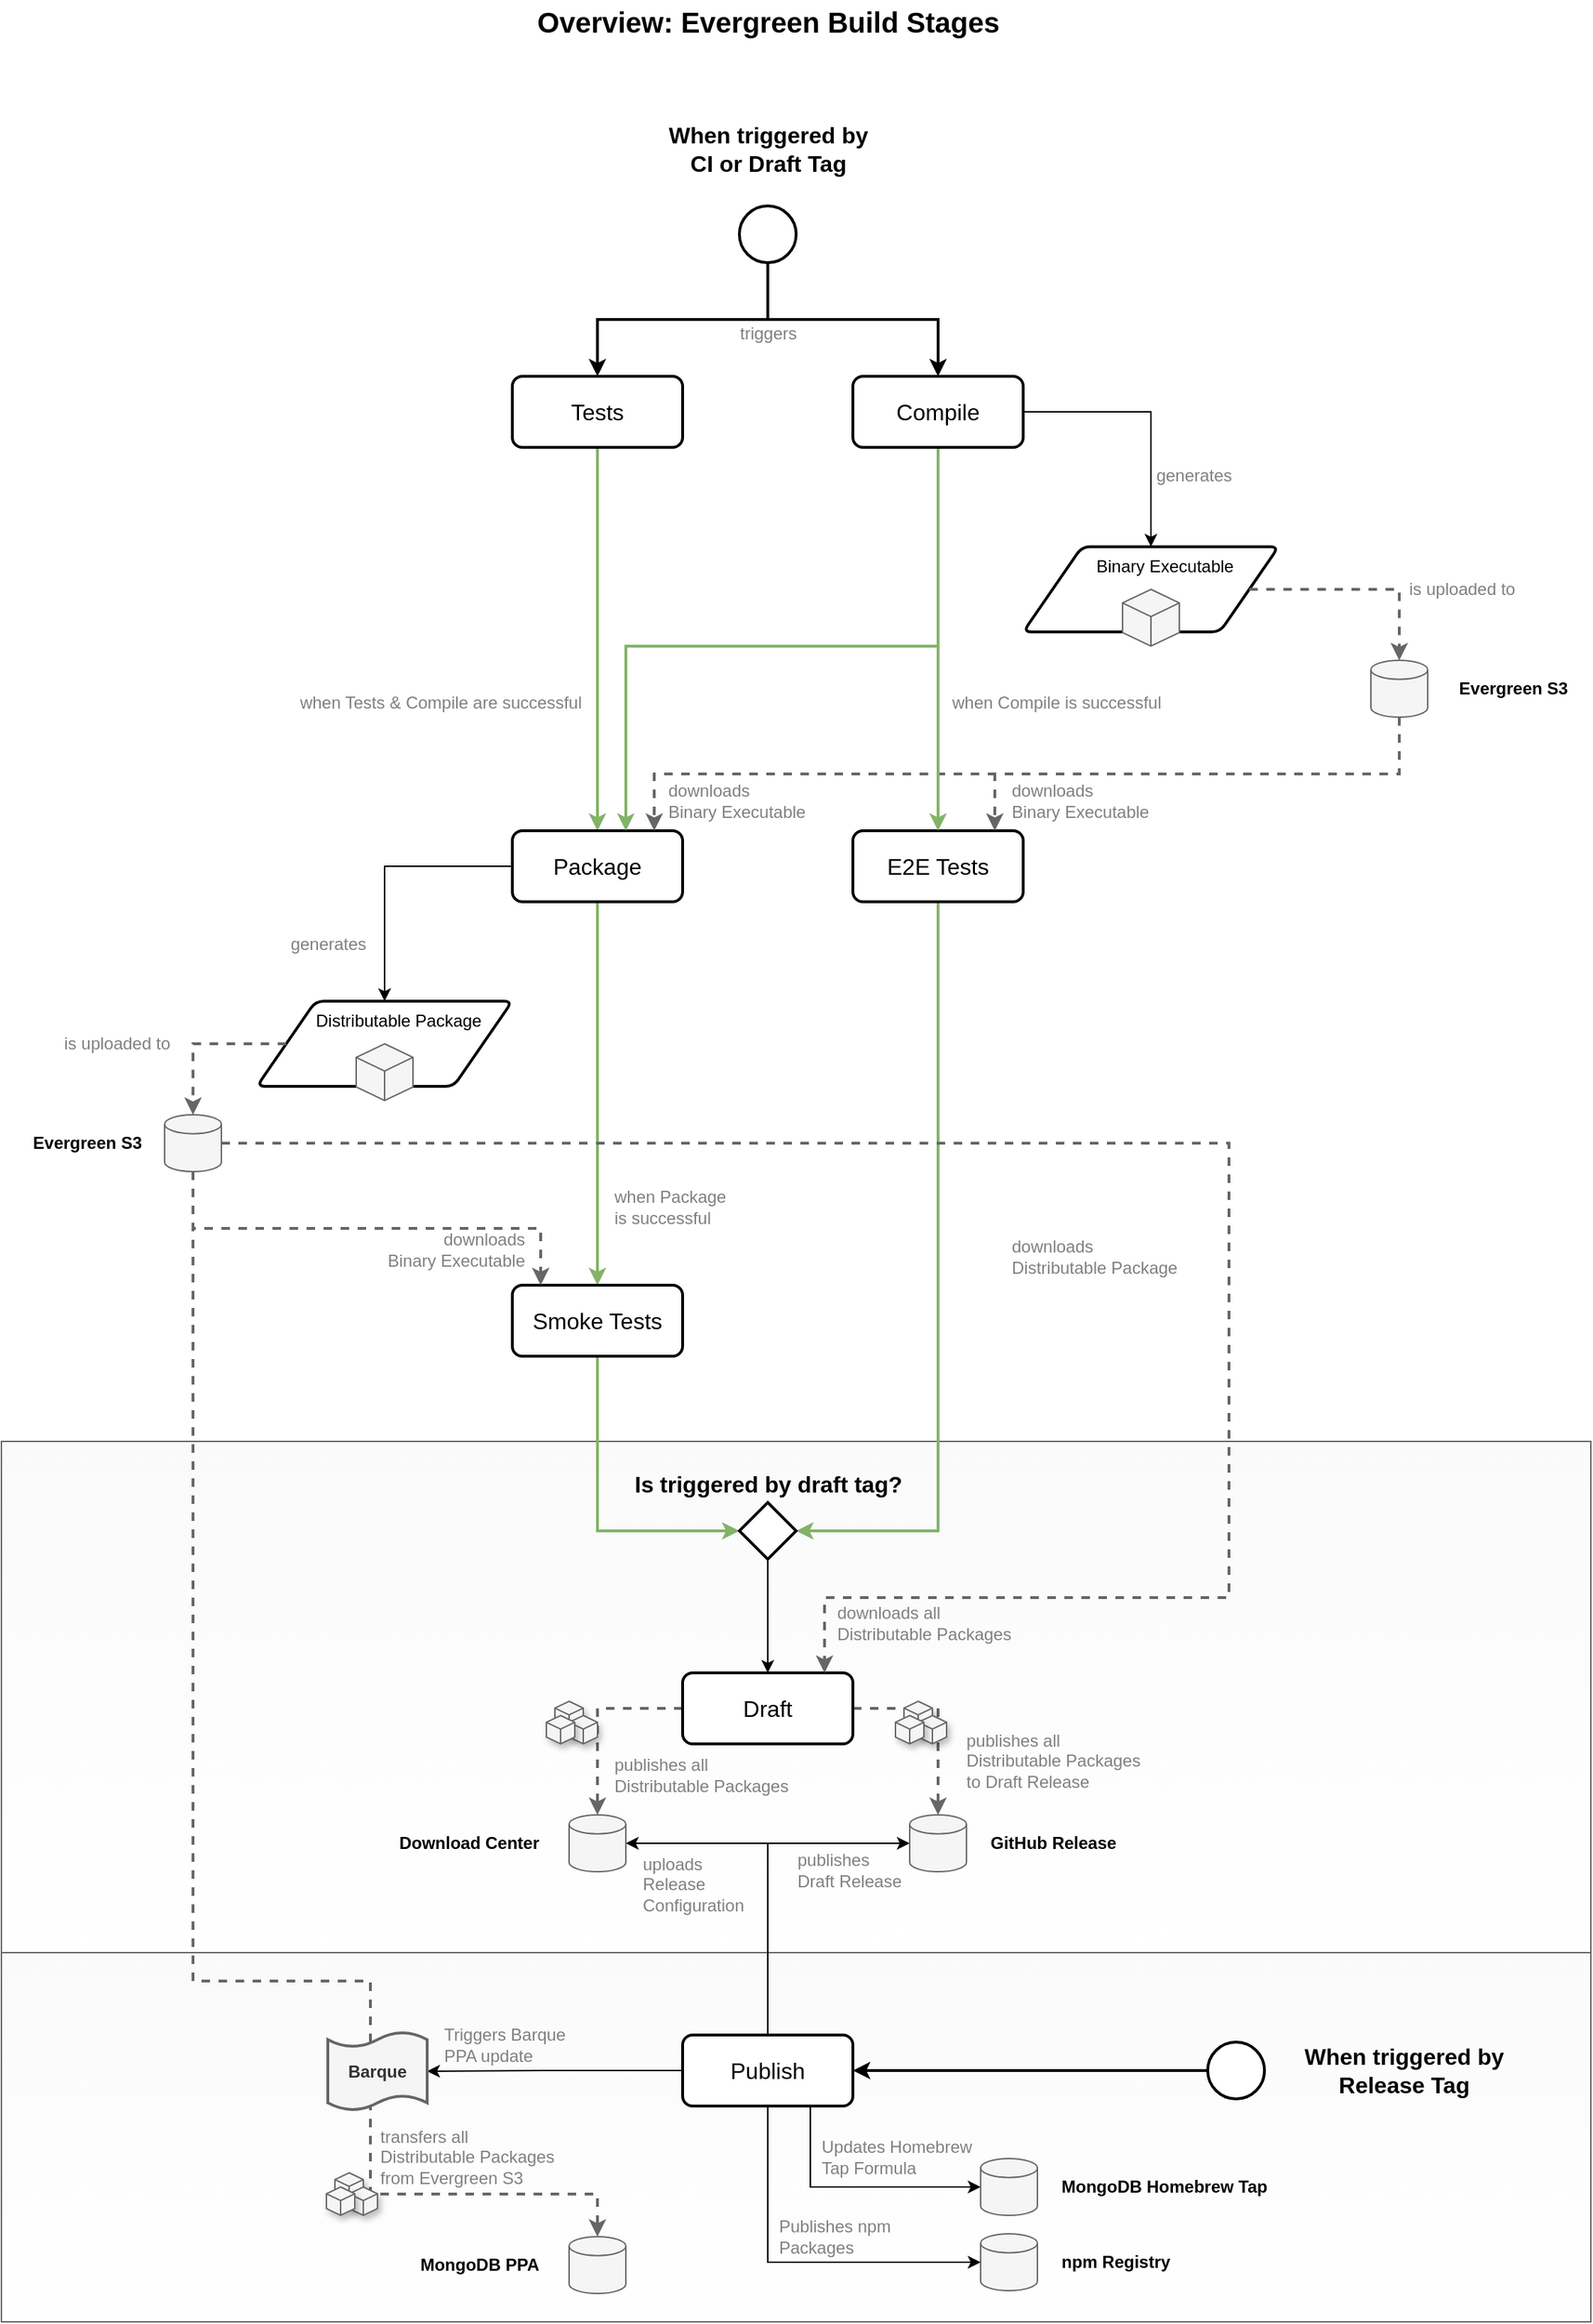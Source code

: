 <mxfile version="14.4.3" type="device" pages="2"><diagram id="S0GDc7iuTa8OykX3ppQo" name="Evergreen Flow"><mxGraphModel dx="1927" dy="1049" grid="1" gridSize="10" guides="1" tooltips="1" connect="1" arrows="1" fold="1" page="0" pageScale="1" pageWidth="827" pageHeight="1169" math="0" shadow="0"><root><mxCell id="0"/><mxCell id="1" parent="0"/><mxCell id="4s2VhAasl6YErQfzBIvJ-102" value="" style="rounded=0;whiteSpace=wrap;html=1;shadow=0;strokeWidth=1;fontSize=16;align=right;glass=0;strokeColor=#666666;fontColor=#333333;fillColor=#FAFAFA;gradientColor=#ffffff;" parent="1" vertex="1"><mxGeometry x="-80" y="1150" width="1120" height="360" as="geometry"/></mxCell><mxCell id="4s2VhAasl6YErQfzBIvJ-82" value="" style="rounded=0;whiteSpace=wrap;html=1;shadow=0;strokeWidth=1;fontSize=16;align=right;glass=0;strokeColor=#666666;fontColor=#333333;fillColor=#FAFAFA;gradientColor=#ffffff;" parent="1" vertex="1"><mxGeometry x="-80" y="1510" width="1120" height="260" as="geometry"/></mxCell><mxCell id="4s2VhAasl6YErQfzBIvJ-21" style="edgeStyle=orthogonalEdgeStyle;rounded=0;orthogonalLoop=1;jettySize=auto;html=1;fontSize=16;strokeWidth=2;" parent="1" source="4s2VhAasl6YErQfzBIvJ-18" target="4s2VhAasl6YErQfzBIvJ-9" edge="1"><mxGeometry relative="1" as="geometry"><Array as="points"><mxPoint x="460" y="360"/><mxPoint x="580" y="360"/></Array></mxGeometry></mxCell><mxCell id="4s2VhAasl6YErQfzBIvJ-31" style="edgeStyle=orthogonalEdgeStyle;rounded=0;orthogonalLoop=1;jettySize=auto;html=1;fontSize=16;fillColor=#d5e8d4;strokeColor=#82b366;strokeWidth=2;" parent="1" source="4s2VhAasl6YErQfzBIvJ-8" target="4s2VhAasl6YErQfzBIvJ-10" edge="1"><mxGeometry relative="1" as="geometry"/></mxCell><mxCell id="4s2VhAasl6YErQfzBIvJ-8" value="&lt;span style=&quot;font-size: 16px&quot;&gt;Tests&lt;/span&gt;" style="rounded=1;whiteSpace=wrap;html=1;absoluteArcSize=1;arcSize=14;strokeWidth=2;fontStyle=0;fontSize=16;" parent="1" vertex="1"><mxGeometry x="280" y="400" width="120" height="50" as="geometry"/></mxCell><mxCell id="4s2VhAasl6YErQfzBIvJ-22" style="edgeStyle=orthogonalEdgeStyle;rounded=0;orthogonalLoop=1;jettySize=auto;html=1;fontSize=16;" parent="1" source="4s2VhAasl6YErQfzBIvJ-9" target="4s2VhAasl6YErQfzBIvJ-15" edge="1"><mxGeometry relative="1" as="geometry"><Array as="points"><mxPoint x="730" y="425"/></Array></mxGeometry></mxCell><mxCell id="4s2VhAasl6YErQfzBIvJ-42" style="edgeStyle=orthogonalEdgeStyle;rounded=0;orthogonalLoop=1;jettySize=auto;html=1;fontSize=16;" parent="1" source="4s2VhAasl6YErQfzBIvJ-10" target="4s2VhAasl6YErQfzBIvJ-36" edge="1"><mxGeometry relative="1" as="geometry"><Array as="points"><mxPoint x="190" y="745"/></Array></mxGeometry></mxCell><mxCell id="4s2VhAasl6YErQfzBIvJ-48" style="edgeStyle=orthogonalEdgeStyle;rounded=0;orthogonalLoop=1;jettySize=auto;html=1;strokeColor=#82b366;strokeWidth=2;fillColor=#d5e8d4;fontSize=16;" parent="1" source="4s2VhAasl6YErQfzBIvJ-10" target="4s2VhAasl6YErQfzBIvJ-12" edge="1"><mxGeometry relative="1" as="geometry"/></mxCell><mxCell id="4s2VhAasl6YErQfzBIvJ-10" value="&lt;span style=&quot;font-size: 16px;&quot;&gt;Package&lt;/span&gt;" style="rounded=1;whiteSpace=wrap;html=1;absoluteArcSize=1;arcSize=14;strokeWidth=2;fontStyle=0;fontSize=16;" parent="1" vertex="1"><mxGeometry x="280" y="720" width="120" height="50" as="geometry"/></mxCell><mxCell id="4s2VhAasl6YErQfzBIvJ-52" style="edgeStyle=orthogonalEdgeStyle;rounded=0;orthogonalLoop=1;jettySize=auto;html=1;strokeColor=#82b366;strokeWidth=2;fillColor=#d5e8d4;fontSize=16;" parent="1" source="4s2VhAasl6YErQfzBIvJ-11" target="4s2VhAasl6YErQfzBIvJ-20" edge="1"><mxGeometry relative="1" as="geometry"><mxPoint x="300" y="1210" as="targetPoint"/><Array as="points"><mxPoint x="580" y="1213"/></Array></mxGeometry></mxCell><mxCell id="4s2VhAasl6YErQfzBIvJ-11" value="&lt;span style=&quot;font-size: 16px&quot;&gt;E2E Tests&lt;/span&gt;" style="rounded=1;whiteSpace=wrap;html=1;absoluteArcSize=1;arcSize=14;strokeWidth=2;fontStyle=0;fontSize=16;" parent="1" vertex="1"><mxGeometry x="520" y="720" width="120" height="50" as="geometry"/></mxCell><mxCell id="4s2VhAasl6YErQfzBIvJ-53" style="edgeStyle=orthogonalEdgeStyle;rounded=0;orthogonalLoop=1;jettySize=auto;html=1;strokeColor=#82b366;strokeWidth=2;fillColor=#d5e8d4;fontSize=16;" parent="1" source="4s2VhAasl6YErQfzBIvJ-12" target="4s2VhAasl6YErQfzBIvJ-20" edge="1"><mxGeometry relative="1" as="geometry"><Array as="points"><mxPoint x="340" y="1213"/></Array></mxGeometry></mxCell><mxCell id="4s2VhAasl6YErQfzBIvJ-12" value="&lt;span style=&quot;font-size: 16px&quot;&gt;Smoke Tests&lt;/span&gt;" style="rounded=1;whiteSpace=wrap;html=1;absoluteArcSize=1;arcSize=14;strokeWidth=2;fontStyle=0;fontSize=16;" parent="1" vertex="1"><mxGeometry x="280" y="1040" width="120" height="50" as="geometry"/></mxCell><mxCell id="4s2VhAasl6YErQfzBIvJ-68" style="edgeStyle=orthogonalEdgeStyle;rounded=0;orthogonalLoop=1;jettySize=auto;html=1;dashed=1;endFill=1;strokeColor=#666666;strokeWidth=2;fillColor=#f5f5f5;fontSize=12;entryX=0.5;entryY=0;entryDx=0;entryDy=0;entryPerimeter=0;" parent="1" source="4s2VhAasl6YErQfzBIvJ-13" target="4s2VhAasl6YErQfzBIvJ-63" edge="1"><mxGeometry relative="1" as="geometry"><mxPoint x="520" y="1453" as="targetPoint"/></mxGeometry></mxCell><mxCell id="4s2VhAasl6YErQfzBIvJ-69" style="edgeStyle=orthogonalEdgeStyle;rounded=0;orthogonalLoop=1;jettySize=auto;html=1;entryX=0.5;entryY=0;entryDx=0;entryDy=0;entryPerimeter=0;dashed=1;endFill=1;strokeColor=#666666;strokeWidth=2;fillColor=#f5f5f5;fontSize=12;" parent="1" source="4s2VhAasl6YErQfzBIvJ-13" target="4s2VhAasl6YErQfzBIvJ-59" edge="1"><mxGeometry relative="1" as="geometry"/></mxCell><mxCell id="4s2VhAasl6YErQfzBIvJ-13" value="&lt;span style=&quot;font-size: 16px;&quot;&gt;Draft&lt;/span&gt;" style="rounded=1;whiteSpace=wrap;html=1;absoluteArcSize=1;arcSize=14;strokeWidth=2;fontStyle=0;fontSize=16;" parent="1" vertex="1"><mxGeometry x="400" y="1313" width="120" height="50" as="geometry"/></mxCell><mxCell id="4s2VhAasl6YErQfzBIvJ-80" style="edgeStyle=orthogonalEdgeStyle;rounded=0;orthogonalLoop=1;jettySize=auto;html=1;entryX=0;entryY=0.5;entryDx=0;entryDy=0;entryPerimeter=0;fontSize=16;" parent="1" source="4s2VhAasl6YErQfzBIvJ-14" target="4s2VhAasl6YErQfzBIvJ-59" edge="1"><mxGeometry relative="1" as="geometry"><Array as="points"><mxPoint x="460" y="1433"/></Array></mxGeometry></mxCell><mxCell id="4s2VhAasl6YErQfzBIvJ-81" style="edgeStyle=orthogonalEdgeStyle;rounded=0;orthogonalLoop=1;jettySize=auto;html=1;entryX=1;entryY=0.5;entryDx=0;entryDy=0;entryPerimeter=0;fontSize=16;" parent="1" source="4s2VhAasl6YErQfzBIvJ-14" target="4s2VhAasl6YErQfzBIvJ-63" edge="1"><mxGeometry relative="1" as="geometry"><Array as="points"><mxPoint x="460" y="1433"/></Array></mxGeometry></mxCell><mxCell id="4s2VhAasl6YErQfzBIvJ-93" style="edgeStyle=orthogonalEdgeStyle;rounded=0;orthogonalLoop=1;jettySize=auto;html=1;entryX=0;entryY=0.5;entryDx=0;entryDy=0;entryPerimeter=0;fontSize=16;" parent="1" source="4s2VhAasl6YErQfzBIvJ-14" target="4s2VhAasl6YErQfzBIvJ-92" edge="1"><mxGeometry relative="1" as="geometry"><Array as="points"><mxPoint x="490" y="1675"/></Array></mxGeometry></mxCell><mxCell id="4s2VhAasl6YErQfzBIvJ-97" style="edgeStyle=orthogonalEdgeStyle;rounded=0;orthogonalLoop=1;jettySize=auto;html=1;fontSize=16;" parent="1" source="4s2VhAasl6YErQfzBIvJ-14" target="4s2VhAasl6YErQfzBIvJ-96" edge="1"><mxGeometry relative="1" as="geometry"/></mxCell><mxCell id="4s2VhAasl6YErQfzBIvJ-14" value="&lt;span style=&quot;font-size: 16px;&quot;&gt;Publish&lt;/span&gt;" style="rounded=1;whiteSpace=wrap;html=1;absoluteArcSize=1;arcSize=14;strokeWidth=2;fontStyle=0;fontSize=16;" parent="1" vertex="1"><mxGeometry x="400" y="1568" width="120" height="50" as="geometry"/></mxCell><mxCell id="4s2VhAasl6YErQfzBIvJ-17" value="" style="group" parent="1" vertex="1" connectable="0"><mxGeometry x="650" y="520" width="180" height="70" as="geometry"/></mxCell><mxCell id="4s2VhAasl6YErQfzBIvJ-15" value="&amp;nbsp; &amp;nbsp; &amp;nbsp; Binary Executable" style="shape=parallelogram;html=1;strokeWidth=2;perimeter=parallelogramPerimeter;whiteSpace=wrap;rounded=1;arcSize=12;size=0.23;verticalAlign=top;align=center;" parent="4s2VhAasl6YErQfzBIvJ-17" vertex="1"><mxGeometry x="-10" width="180" height="60" as="geometry"/></mxCell><mxCell id="4s2VhAasl6YErQfzBIvJ-16" value="" style="whiteSpace=wrap;html=1;shape=mxgraph.basic.isocube;isoAngle=15;fontSize=16;align=center;fillColor=#f5f5f5;strokeColor=#666666;fontColor=#333333;" parent="4s2VhAasl6YErQfzBIvJ-17" vertex="1"><mxGeometry x="60" y="30" width="40" height="40" as="geometry"/></mxCell><mxCell id="4s2VhAasl6YErQfzBIvJ-19" style="edgeStyle=orthogonalEdgeStyle;rounded=0;orthogonalLoop=1;jettySize=auto;html=1;fontSize=16;strokeWidth=2;" parent="1" source="4s2VhAasl6YErQfzBIvJ-18" target="4s2VhAasl6YErQfzBIvJ-8" edge="1"><mxGeometry relative="1" as="geometry"><Array as="points"><mxPoint x="460" y="360"/><mxPoint x="340" y="360"/></Array></mxGeometry></mxCell><mxCell id="4s2VhAasl6YErQfzBIvJ-18" value="" style="strokeWidth=2;html=1;shape=mxgraph.flowchart.start_2;whiteSpace=wrap;fontSize=16;align=center;" parent="1" vertex="1"><mxGeometry x="440" y="280" width="40" height="40" as="geometry"/></mxCell><mxCell id="4s2VhAasl6YErQfzBIvJ-55" style="edgeStyle=orthogonalEdgeStyle;rounded=0;orthogonalLoop=1;jettySize=auto;html=1;fontSize=16;" parent="1" source="4s2VhAasl6YErQfzBIvJ-20" target="4s2VhAasl6YErQfzBIvJ-13" edge="1"><mxGeometry relative="1" as="geometry"/></mxCell><mxCell id="4s2VhAasl6YErQfzBIvJ-20" value="" style="strokeWidth=2;html=1;shape=mxgraph.flowchart.decision;whiteSpace=wrap;fontSize=16;align=center;" parent="1" vertex="1"><mxGeometry x="440" y="1193" width="40" height="40" as="geometry"/></mxCell><mxCell id="4s2VhAasl6YErQfzBIvJ-29" style="edgeStyle=orthogonalEdgeStyle;rounded=0;orthogonalLoop=1;jettySize=auto;html=1;fontSize=16;fillColor=#d5e8d4;strokeColor=#82b366;strokeWidth=2;" parent="1" source="4s2VhAasl6YErQfzBIvJ-9" target="4s2VhAasl6YErQfzBIvJ-10" edge="1"><mxGeometry relative="1" as="geometry"><mxPoint x="230" y="720" as="sourcePoint"/><mxPoint x="348.4" y="660" as="targetPoint"/><Array as="points"><mxPoint x="580" y="590"/><mxPoint x="360" y="590"/></Array></mxGeometry></mxCell><mxCell id="4s2VhAasl6YErQfzBIvJ-34" style="edgeStyle=orthogonalEdgeStyle;rounded=0;orthogonalLoop=1;jettySize=auto;html=1;dashed=1;endArrow=classic;endFill=1;strokeColor=#666666;strokeWidth=2;fillColor=#f5f5f5;fontSize=12;" parent="1" source="4s2VhAasl6YErQfzBIvJ-23" target="4s2VhAasl6YErQfzBIvJ-10" edge="1"><mxGeometry relative="1" as="geometry"><mxPoint x="500" y="800" as="targetPoint"/><Array as="points"><mxPoint x="905" y="680"/><mxPoint x="380" y="680"/></Array></mxGeometry></mxCell><mxCell id="4s2VhAasl6YErQfzBIvJ-26" style="edgeStyle=orthogonalEdgeStyle;rounded=0;orthogonalLoop=1;jettySize=auto;html=1;fontSize=12;strokeWidth=2;endArrow=classic;endFill=1;dashed=1;fillColor=#f5f5f5;strokeColor=#666666;" parent="1" source="4s2VhAasl6YErQfzBIvJ-15" target="4s2VhAasl6YErQfzBIvJ-23" edge="1"><mxGeometry relative="1" as="geometry"/></mxCell><mxCell id="4s2VhAasl6YErQfzBIvJ-35" value="" style="group" parent="1" vertex="1" connectable="0"><mxGeometry x="110" y="840" width="180" height="70" as="geometry"/></mxCell><mxCell id="4s2VhAasl6YErQfzBIvJ-36" value="&amp;nbsp; &amp;nbsp; &amp;nbsp; Distributable Package" style="shape=parallelogram;html=1;strokeWidth=2;perimeter=parallelogramPerimeter;whiteSpace=wrap;rounded=1;arcSize=12;size=0.23;verticalAlign=top;align=center;" parent="4s2VhAasl6YErQfzBIvJ-35" vertex="1"><mxGeometry x="-10" width="180" height="60" as="geometry"/></mxCell><mxCell id="4s2VhAasl6YErQfzBIvJ-37" value="" style="whiteSpace=wrap;html=1;shape=mxgraph.basic.isocube;isoAngle=15;fontSize=16;align=center;fillColor=#f5f5f5;strokeColor=#666666;fontColor=#333333;" parent="4s2VhAasl6YErQfzBIvJ-35" vertex="1"><mxGeometry x="60" y="30" width="40" height="40" as="geometry"/></mxCell><mxCell id="4s2VhAasl6YErQfzBIvJ-41" style="edgeStyle=orthogonalEdgeStyle;rounded=0;orthogonalLoop=1;jettySize=auto;html=1;fontSize=12;strokeWidth=2;endArrow=classic;endFill=1;dashed=1;fillColor=#f5f5f5;strokeColor=#666666;" parent="1" source="4s2VhAasl6YErQfzBIvJ-36" target="4s2VhAasl6YErQfzBIvJ-39" edge="1"><mxGeometry relative="1" as="geometry"/></mxCell><mxCell id="4s2VhAasl6YErQfzBIvJ-46" value="" style="group" parent="1" vertex="1" connectable="0"><mxGeometry x="860" y="570" width="170" height="90" as="geometry"/></mxCell><mxCell id="4s2VhAasl6YErQfzBIvJ-25" value="" style="group" parent="4s2VhAasl6YErQfzBIvJ-46" vertex="1" connectable="0"><mxGeometry width="90" height="90" as="geometry"/></mxCell><mxCell id="4s2VhAasl6YErQfzBIvJ-23" value="" style="strokeWidth=1;html=1;shape=mxgraph.flowchart.database;whiteSpace=wrap;fontSize=16;align=center;fillColor=#f5f5f5;strokeColor=#666666;fontColor=#333333;" parent="4s2VhAasl6YErQfzBIvJ-25" vertex="1"><mxGeometry x="25" y="30" width="40" height="40" as="geometry"/></mxCell><mxCell id="4s2VhAasl6YErQfzBIvJ-24" value="Evergreen S3" style="text;html=1;align=center;verticalAlign=middle;resizable=0;points=[];autosize=1;fontSize=12;fontStyle=1" parent="4s2VhAasl6YErQfzBIvJ-46" vertex="1"><mxGeometry x="80" y="40" width="90" height="20" as="geometry"/></mxCell><mxCell id="4s2VhAasl6YErQfzBIvJ-49" style="edgeStyle=orthogonalEdgeStyle;rounded=0;orthogonalLoop=1;jettySize=auto;html=1;dashed=1;endFill=1;strokeColor=#666666;strokeWidth=2;fillColor=#f5f5f5;fontSize=12;" parent="1" source="4s2VhAasl6YErQfzBIvJ-39" target="4s2VhAasl6YErQfzBIvJ-12" edge="1"><mxGeometry relative="1" as="geometry"><Array as="points"><mxPoint x="55" y="1000"/><mxPoint x="300" y="1000"/></Array></mxGeometry></mxCell><mxCell id="QQAQHfjZtf33gk6RpM8r-4" style="edgeStyle=orthogonalEdgeStyle;rounded=0;orthogonalLoop=1;jettySize=auto;html=1;strokeColor=#82b366;strokeWidth=2;fillColor=#d5e8d4;fontSize=16;" edge="1" parent="1" source="4s2VhAasl6YErQfzBIvJ-9" target="4s2VhAasl6YErQfzBIvJ-11"><mxGeometry relative="1" as="geometry"/></mxCell><mxCell id="4s2VhAasl6YErQfzBIvJ-9" value="&lt;span style=&quot;font-size: 16px;&quot;&gt;Compile&lt;/span&gt;" style="rounded=1;whiteSpace=wrap;html=1;absoluteArcSize=1;arcSize=14;strokeWidth=2;fontStyle=0;fontSize=16;" parent="1" vertex="1"><mxGeometry x="520" y="400" width="120" height="50" as="geometry"/></mxCell><mxCell id="4s2VhAasl6YErQfzBIvJ-54" value="Is triggered by draft tag?" style="text;html=1;align=center;verticalAlign=middle;resizable=0;points=[];autosize=1;fontSize=16;fontStyle=1" parent="1" vertex="1"><mxGeometry x="360" y="1170" width="200" height="20" as="geometry"/></mxCell><mxCell id="4s2VhAasl6YErQfzBIvJ-56" style="edgeStyle=orthogonalEdgeStyle;rounded=0;orthogonalLoop=1;jettySize=auto;html=1;dashed=1;endFill=1;strokeColor=#666666;strokeWidth=2;fillColor=#f5f5f5;fontSize=12;" parent="1" source="4s2VhAasl6YErQfzBIvJ-39" target="4s2VhAasl6YErQfzBIvJ-13" edge="1"><mxGeometry relative="1" as="geometry"><Array as="points"><mxPoint x="785" y="1260"/><mxPoint x="500" y="1260"/></Array></mxGeometry></mxCell><mxCell id="4s2VhAasl6YErQfzBIvJ-65" value="" style="group" parent="1" vertex="1" connectable="0"><mxGeometry x="230" y="1230" width="80" height="193" as="geometry"/></mxCell><mxCell id="4s2VhAasl6YErQfzBIvJ-66" value="" style="group" parent="1" vertex="1" connectable="0"><mxGeometry x="190" y="1413" width="170" height="40" as="geometry"/></mxCell><mxCell id="4s2VhAasl6YErQfzBIvJ-64" value="Download Center" style="text;html=1;align=right;verticalAlign=middle;resizable=0;points=[];autosize=1;fontSize=12;fontStyle=1" parent="4s2VhAasl6YErQfzBIvJ-66" vertex="1"><mxGeometry y="10" width="110" height="20" as="geometry"/></mxCell><mxCell id="4s2VhAasl6YErQfzBIvJ-63" value="" style="strokeWidth=1;html=1;shape=mxgraph.flowchart.database;whiteSpace=wrap;fontSize=16;align=center;fillColor=#f5f5f5;strokeColor=#666666;fontColor=#333333;" parent="4s2VhAasl6YErQfzBIvJ-66" vertex="1"><mxGeometry x="130" width="40" height="40" as="geometry"/></mxCell><mxCell id="4s2VhAasl6YErQfzBIvJ-67" value="" style="group" parent="1" vertex="1" connectable="0"><mxGeometry x="560" y="1413" width="165" height="40" as="geometry"/></mxCell><mxCell id="4s2VhAasl6YErQfzBIvJ-60" value="GitHub Release" style="text;html=1;align=left;verticalAlign=middle;resizable=0;points=[];autosize=1;fontSize=12;fontStyle=1" parent="4s2VhAasl6YErQfzBIvJ-67" vertex="1"><mxGeometry x="55" y="10" width="100" height="20" as="geometry"/></mxCell><mxCell id="4s2VhAasl6YErQfzBIvJ-59" value="" style="strokeWidth=1;html=1;shape=mxgraph.flowchart.database;whiteSpace=wrap;fontSize=16;align=center;fillColor=#f5f5f5;strokeColor=#666666;fontColor=#333333;" parent="4s2VhAasl6YErQfzBIvJ-67" vertex="1"><mxGeometry width="40" height="40" as="geometry"/></mxCell><mxCell id="4s2VhAasl6YErQfzBIvJ-73" value="" style="group" parent="1" vertex="1" connectable="0"><mxGeometry x="304" y="1333" width="36" height="30" as="geometry"/></mxCell><mxCell id="4s2VhAasl6YErQfzBIvJ-70" value="" style="whiteSpace=wrap;html=1;shape=mxgraph.basic.isocube;isoAngle=15;strokeWidth=1;fontSize=12;align=right;fillColor=#f5f5f5;strokeColor=#666666;fontColor=#333333;shadow=1;" parent="4s2VhAasl6YErQfzBIvJ-73" vertex="1"><mxGeometry x="6" width="20" height="20" as="geometry"/></mxCell><mxCell id="4s2VhAasl6YErQfzBIvJ-71" value="" style="whiteSpace=wrap;html=1;shape=mxgraph.basic.isocube;isoAngle=15;strokeWidth=1;fontSize=12;align=right;fillColor=#f5f5f5;strokeColor=#666666;fontColor=#333333;shadow=1;" parent="4s2VhAasl6YErQfzBIvJ-73" vertex="1"><mxGeometry x="16" y="10" width="20" height="20" as="geometry"/></mxCell><mxCell id="4s2VhAasl6YErQfzBIvJ-72" value="" style="whiteSpace=wrap;html=1;shape=mxgraph.basic.isocube;isoAngle=15;strokeWidth=1;fontSize=12;align=right;fillColor=#f5f5f5;strokeColor=#666666;fontColor=#333333;shadow=1;" parent="4s2VhAasl6YErQfzBIvJ-73" vertex="1"><mxGeometry y="10" width="20" height="20" as="geometry"/></mxCell><mxCell id="4s2VhAasl6YErQfzBIvJ-74" value="" style="group" parent="1" vertex="1" connectable="0"><mxGeometry x="550" y="1333" width="36" height="30" as="geometry"/></mxCell><mxCell id="4s2VhAasl6YErQfzBIvJ-75" value="" style="whiteSpace=wrap;html=1;shape=mxgraph.basic.isocube;isoAngle=15;strokeWidth=1;fontSize=12;align=right;fillColor=#f5f5f5;strokeColor=#666666;fontColor=#333333;shadow=1;" parent="4s2VhAasl6YErQfzBIvJ-74" vertex="1"><mxGeometry x="6" width="20" height="20" as="geometry"/></mxCell><mxCell id="4s2VhAasl6YErQfzBIvJ-76" value="" style="whiteSpace=wrap;html=1;shape=mxgraph.basic.isocube;isoAngle=15;strokeWidth=1;fontSize=12;align=right;fillColor=#f5f5f5;strokeColor=#666666;fontColor=#333333;shadow=1;" parent="4s2VhAasl6YErQfzBIvJ-74" vertex="1"><mxGeometry x="16" y="10" width="20" height="20" as="geometry"/></mxCell><mxCell id="4s2VhAasl6YErQfzBIvJ-77" value="" style="whiteSpace=wrap;html=1;shape=mxgraph.basic.isocube;isoAngle=15;strokeWidth=1;fontSize=12;align=right;fillColor=#f5f5f5;strokeColor=#666666;fontColor=#333333;shadow=1;" parent="4s2VhAasl6YErQfzBIvJ-74" vertex="1"><mxGeometry y="10" width="20" height="20" as="geometry"/></mxCell><mxCell id="4s2VhAasl6YErQfzBIvJ-79" style="edgeStyle=orthogonalEdgeStyle;rounded=0;orthogonalLoop=1;jettySize=auto;html=1;fontSize=16;strokeWidth=2;" parent="1" source="4s2VhAasl6YErQfzBIvJ-78" target="4s2VhAasl6YErQfzBIvJ-14" edge="1"><mxGeometry relative="1" as="geometry"/></mxCell><mxCell id="4s2VhAasl6YErQfzBIvJ-78" value="" style="strokeWidth=2;html=1;shape=mxgraph.flowchart.start_2;whiteSpace=wrap;fontSize=16;align=center;" parent="1" vertex="1"><mxGeometry x="770" y="1573" width="40" height="40" as="geometry"/></mxCell><mxCell id="4s2VhAasl6YErQfzBIvJ-83" value="When triggered by&lt;br&gt;Release Tag" style="text;html=1;align=center;verticalAlign=middle;resizable=0;points=[];autosize=1;fontSize=16;fontStyle=1" parent="1" vertex="1"><mxGeometry x="827.5" y="1573" width="160" height="40" as="geometry"/></mxCell><mxCell id="4s2VhAasl6YErQfzBIvJ-84" value="When triggered by&lt;br&gt;CI or Draft Tag" style="text;html=1;align=center;verticalAlign=middle;resizable=0;points=[];autosize=1;fontSize=16;fontStyle=1" parent="1" vertex="1"><mxGeometry x="380" y="220" width="160" height="40" as="geometry"/></mxCell><mxCell id="4s2VhAasl6YErQfzBIvJ-85" value="" style="group" parent="1" vertex="1" connectable="0"><mxGeometry x="190" y="1710" width="170" height="40" as="geometry"/></mxCell><mxCell id="4s2VhAasl6YErQfzBIvJ-86" value="MongoDB PPA" style="text;html=1;align=right;verticalAlign=middle;resizable=0;points=[];autosize=1;fontSize=12;fontStyle=1" parent="4s2VhAasl6YErQfzBIvJ-85" vertex="1"><mxGeometry x="10" y="10" width="100" height="20" as="geometry"/></mxCell><mxCell id="4s2VhAasl6YErQfzBIvJ-87" value="" style="strokeWidth=1;html=1;shape=mxgraph.flowchart.database;whiteSpace=wrap;fontSize=16;align=center;fillColor=#f5f5f5;strokeColor=#666666;fontColor=#333333;" parent="4s2VhAasl6YErQfzBIvJ-85" vertex="1"><mxGeometry x="130" width="40" height="40" as="geometry"/></mxCell><mxCell id="4s2VhAasl6YErQfzBIvJ-90" value="" style="group" parent="1" vertex="1" connectable="0"><mxGeometry x="610" y="1655" width="215" height="40" as="geometry"/></mxCell><mxCell id="4s2VhAasl6YErQfzBIvJ-91" value="MongoDB Homebrew Tap" style="text;html=1;align=left;verticalAlign=middle;resizable=0;points=[];autosize=1;fontSize=12;fontStyle=1" parent="4s2VhAasl6YErQfzBIvJ-90" vertex="1"><mxGeometry x="55" y="10" width="160" height="20" as="geometry"/></mxCell><mxCell id="4s2VhAasl6YErQfzBIvJ-92" value="" style="strokeWidth=1;html=1;shape=mxgraph.flowchart.database;whiteSpace=wrap;fontSize=16;align=center;fillColor=#f5f5f5;strokeColor=#666666;fontColor=#333333;" parent="4s2VhAasl6YErQfzBIvJ-90" vertex="1"><mxGeometry width="40" height="40" as="geometry"/></mxCell><mxCell id="4s2VhAasl6YErQfzBIvJ-103" value="Overview: Evergreen Build Stages" style="text;html=1;align=center;verticalAlign=middle;resizable=0;points=[];autosize=1;fontSize=20;fontStyle=1" parent="1" vertex="1"><mxGeometry x="290" y="135" width="340" height="30" as="geometry"/></mxCell><mxCell id="4s2VhAasl6YErQfzBIvJ-104" value="triggers" style="text;html=1;align=center;verticalAlign=middle;resizable=0;points=[];autosize=1;fontSize=12;fontColor=#808080;" parent="1" vertex="1"><mxGeometry x="430" y="360" width="60" height="20" as="geometry"/></mxCell><mxCell id="4s2VhAasl6YErQfzBIvJ-105" value="when Tests &amp;amp; Compile are successful" style="text;html=1;align=right;verticalAlign=middle;resizable=0;points=[];autosize=1;fontSize=12;fontColor=#808080;" parent="1" vertex="1"><mxGeometry x="120" y="620" width="210" height="20" as="geometry"/></mxCell><mxCell id="4s2VhAasl6YErQfzBIvJ-106" value="generates" style="text;html=1;align=center;verticalAlign=middle;resizable=0;points=[];autosize=1;fontSize=12;fontColor=#808080;" parent="1" vertex="1"><mxGeometry x="725" y="460" width="70" height="20" as="geometry"/></mxCell><mxCell id="4s2VhAasl6YErQfzBIvJ-108" value="downloads&lt;br&gt;Binary Executable" style="text;html=1;align=left;verticalAlign=middle;resizable=0;points=[];autosize=1;fontSize=12;fontColor=#808080;" parent="1" vertex="1"><mxGeometry x="388" y="684" width="110" height="30" as="geometry"/></mxCell><mxCell id="4s2VhAasl6YErQfzBIvJ-109" value="generates" style="text;html=1;align=center;verticalAlign=middle;resizable=0;points=[];autosize=1;fontSize=12;fontColor=#808080;" parent="1" vertex="1"><mxGeometry x="115" y="790" width="70" height="20" as="geometry"/></mxCell><mxCell id="4s2VhAasl6YErQfzBIvJ-110" value="is uploaded to" style="text;html=1;align=right;verticalAlign=middle;resizable=0;points=[];autosize=1;fontSize=12;fontColor=#808080;" parent="1" vertex="1"><mxGeometry x="-50" y="860" width="90" height="20" as="geometry"/></mxCell><mxCell id="4s2VhAasl6YErQfzBIvJ-111" value="downloads&lt;br&gt;Distributable Package" style="text;html=1;align=left;verticalAlign=middle;resizable=0;points=[];autosize=1;fontSize=12;fontColor=#808080;" parent="1" vertex="1"><mxGeometry x="630" y="1005" width="130" height="30" as="geometry"/></mxCell><mxCell id="4s2VhAasl6YErQfzBIvJ-113" value="when Package&lt;br&gt;is successful" style="text;html=1;align=left;verticalAlign=middle;resizable=0;points=[];autosize=1;fontSize=12;fontColor=#808080;" parent="1" vertex="1"><mxGeometry x="350" y="970" width="90" height="30" as="geometry"/></mxCell><mxCell id="4s2VhAasl6YErQfzBIvJ-115" value="is uploaded to" style="text;html=1;align=left;verticalAlign=middle;resizable=0;points=[];autosize=1;fontSize=12;fontColor=#808080;" parent="1" vertex="1"><mxGeometry x="910" y="540" width="90" height="20" as="geometry"/></mxCell><mxCell id="4s2VhAasl6YErQfzBIvJ-116" value="downloads all&lt;br&gt;Distributable Packages" style="text;html=1;align=left;verticalAlign=middle;resizable=0;points=[];autosize=1;fontSize=12;fontColor=#808080;" parent="1" vertex="1"><mxGeometry x="507" y="1263" width="140" height="30" as="geometry"/></mxCell><mxCell id="4s2VhAasl6YErQfzBIvJ-117" value="publishes all&lt;br&gt;Distributable Packages&lt;br&gt;to Draft Release" style="text;html=1;align=left;verticalAlign=middle;resizable=0;points=[];autosize=1;fontSize=12;fontColor=#808080;" parent="1" vertex="1"><mxGeometry x="597.5" y="1350" width="140" height="50" as="geometry"/></mxCell><mxCell id="4s2VhAasl6YErQfzBIvJ-118" value="publishes all&lt;br&gt;Distributable Packages" style="text;html=1;align=left;verticalAlign=middle;resizable=0;points=[];autosize=1;fontSize=12;fontColor=#808080;" parent="1" vertex="1"><mxGeometry x="350" y="1370" width="140" height="30" as="geometry"/></mxCell><mxCell id="4s2VhAasl6YErQfzBIvJ-119" value="publishes&lt;br&gt;Draft Release" style="text;html=1;align=left;verticalAlign=middle;resizable=0;points=[];autosize=1;fontSize=12;fontColor=#808080;" parent="1" vertex="1"><mxGeometry x="479" y="1437" width="90" height="30" as="geometry"/></mxCell><mxCell id="4s2VhAasl6YErQfzBIvJ-121" value="uploads&lt;br&gt;Release&lt;br&gt;Configuration" style="text;html=1;align=left;verticalAlign=middle;resizable=0;points=[];autosize=1;fontSize=12;fontColor=#808080;" parent="1" vertex="1"><mxGeometry x="370" y="1437" width="90" height="50" as="geometry"/></mxCell><mxCell id="4s2VhAasl6YErQfzBIvJ-122" value="Triggers Barque&lt;br&gt;PPA update" style="text;html=1;align=left;verticalAlign=middle;resizable=0;points=[];autosize=1;fontSize=12;fontColor=#808080;" parent="1" vertex="1"><mxGeometry x="230" y="1560" width="100" height="30" as="geometry"/></mxCell><mxCell id="4s2VhAasl6YErQfzBIvJ-123" value="Updates Homebrew&lt;br&gt;Tap Formula" style="text;html=1;align=left;verticalAlign=middle;resizable=0;points=[];autosize=1;fontSize=12;fontColor=#808080;" parent="1" vertex="1"><mxGeometry x="496" y="1639" width="120" height="30" as="geometry"/></mxCell><mxCell id="Pz8CGd5hXFfOKLXr3jOU-1" style="edgeStyle=orthogonalEdgeStyle;rounded=0;orthogonalLoop=1;jettySize=auto;html=1;dashed=1;endFill=1;strokeColor=#666666;strokeWidth=2;fillColor=#f5f5f5;fontSize=12;" parent="1" source="4s2VhAasl6YErQfzBIvJ-23" target="4s2VhAasl6YErQfzBIvJ-11" edge="1"><mxGeometry relative="1" as="geometry"><Array as="points"><mxPoint x="905" y="680"/><mxPoint x="620" y="680"/></Array></mxGeometry></mxCell><mxCell id="Pz8CGd5hXFfOKLXr3jOU-2" value="downloads&lt;br&gt;Binary Executable" style="text;html=1;align=right;verticalAlign=middle;resizable=0;points=[];autosize=1;fontSize=12;fontColor=#808080;" parent="1" vertex="1"><mxGeometry x="180" y="1000" width="110" height="30" as="geometry"/></mxCell><mxCell id="Pz8CGd5hXFfOKLXr3jOU-3" value="" style="group" parent="1" vertex="1" connectable="0"><mxGeometry x="610" y="1708" width="215" height="40" as="geometry"/></mxCell><mxCell id="Pz8CGd5hXFfOKLXr3jOU-4" value="npm Registry" style="text;html=1;align=left;verticalAlign=middle;resizable=0;points=[];autosize=1;fontSize=12;fontStyle=1" parent="Pz8CGd5hXFfOKLXr3jOU-3" vertex="1"><mxGeometry x="55" y="10" width="90" height="20" as="geometry"/></mxCell><mxCell id="Pz8CGd5hXFfOKLXr3jOU-5" value="" style="strokeWidth=1;html=1;shape=mxgraph.flowchart.database;whiteSpace=wrap;fontSize=16;align=center;fillColor=#f5f5f5;strokeColor=#666666;fontColor=#333333;" parent="Pz8CGd5hXFfOKLXr3jOU-3" vertex="1"><mxGeometry width="40" height="40" as="geometry"/></mxCell><mxCell id="Pz8CGd5hXFfOKLXr3jOU-6" style="edgeStyle=orthogonalEdgeStyle;rounded=0;orthogonalLoop=1;jettySize=auto;html=1;entryX=0;entryY=0.5;entryDx=0;entryDy=0;entryPerimeter=0;fontSize=16;exitX=0.5;exitY=1;exitDx=0;exitDy=0;" parent="1" source="4s2VhAasl6YErQfzBIvJ-14" target="Pz8CGd5hXFfOKLXr3jOU-5" edge="1"><mxGeometry relative="1" as="geometry"><mxPoint x="466" y="1651" as="sourcePoint"/><mxPoint x="586" y="1708" as="targetPoint"/><Array as="points"><mxPoint x="460" y="1728"/></Array></mxGeometry></mxCell><mxCell id="Pz8CGd5hXFfOKLXr3jOU-7" value="Publishes npm&lt;br&gt;Packages" style="text;html=1;align=left;verticalAlign=middle;resizable=0;points=[];autosize=1;fontSize=12;fontColor=#808080;" parent="1" vertex="1"><mxGeometry x="466" y="1695" width="90" height="30" as="geometry"/></mxCell><mxCell id="bmTNzsxFEzkUEdo4s8h1-1" style="edgeStyle=orthogonalEdgeStyle;rounded=0;orthogonalLoop=1;jettySize=auto;html=1;dashed=1;endFill=1;strokeColor=#666666;strokeWidth=2;fillColor=#f5f5f5;fontSize=12;" parent="1" source="4s2VhAasl6YErQfzBIvJ-39" target="4s2VhAasl6YErQfzBIvJ-87" edge="1"><mxGeometry relative="1" as="geometry"><Array as="points"><mxPoint x="55" y="1530"/><mxPoint x="180" y="1530"/><mxPoint x="180" y="1680"/><mxPoint x="340" y="1680"/></Array></mxGeometry></mxCell><mxCell id="bmTNzsxFEzkUEdo4s8h1-2" value="" style="group" parent="1" vertex="1" connectable="0"><mxGeometry x="149" y="1665" width="36" height="30" as="geometry"/></mxCell><mxCell id="bmTNzsxFEzkUEdo4s8h1-3" value="" style="whiteSpace=wrap;html=1;shape=mxgraph.basic.isocube;isoAngle=15;strokeWidth=1;fontSize=12;align=right;fillColor=#f5f5f5;strokeColor=#666666;fontColor=#333333;shadow=1;" parent="bmTNzsxFEzkUEdo4s8h1-2" vertex="1"><mxGeometry x="6" width="20" height="20" as="geometry"/></mxCell><mxCell id="bmTNzsxFEzkUEdo4s8h1-4" value="" style="whiteSpace=wrap;html=1;shape=mxgraph.basic.isocube;isoAngle=15;strokeWidth=1;fontSize=12;align=right;fillColor=#f5f5f5;strokeColor=#666666;fontColor=#333333;shadow=1;" parent="bmTNzsxFEzkUEdo4s8h1-2" vertex="1"><mxGeometry x="16" y="10" width="20" height="20" as="geometry"/></mxCell><mxCell id="bmTNzsxFEzkUEdo4s8h1-5" value="" style="whiteSpace=wrap;html=1;shape=mxgraph.basic.isocube;isoAngle=15;strokeWidth=1;fontSize=12;align=right;fillColor=#f5f5f5;strokeColor=#666666;fontColor=#333333;shadow=1;" parent="bmTNzsxFEzkUEdo4s8h1-2" vertex="1"><mxGeometry y="10" width="20" height="20" as="geometry"/></mxCell><mxCell id="4s2VhAasl6YErQfzBIvJ-96" value="Barque" style="shape=tape;whiteSpace=wrap;html=1;strokeWidth=2;size=0.19;shadow=0;glass=0;fontSize=12;fillColor=#f5f5f5;strokeColor=#666666;fontColor=#333333;fontStyle=1" parent="1" vertex="1"><mxGeometry x="150" y="1566" width="70" height="55" as="geometry"/></mxCell><mxCell id="bmTNzsxFEzkUEdo4s8h1-6" value="transfers all&lt;br&gt;Distributable Packages&lt;br&gt;from Evergreen S3" style="text;html=1;align=left;verticalAlign=middle;resizable=0;points=[];autosize=1;fontSize=12;fontColor=#808080;" parent="1" vertex="1"><mxGeometry x="185" y="1629" width="140" height="50" as="geometry"/></mxCell><mxCell id="QQAQHfjZtf33gk6RpM8r-1" value="" style="group" vertex="1" connectable="0" parent="1"><mxGeometry x="-70" y="890" width="170" height="90" as="geometry"/></mxCell><mxCell id="4s2VhAasl6YErQfzBIvJ-40" value="Evergreen S3" style="text;html=1;align=right;verticalAlign=middle;resizable=0;points=[];autosize=1;fontSize=12;fontStyle=1" parent="QQAQHfjZtf33gk6RpM8r-1" vertex="1"><mxGeometry y="40" width="90" height="20" as="geometry"/></mxCell><mxCell id="4s2VhAasl6YErQfzBIvJ-38" value="" style="group" parent="QQAQHfjZtf33gk6RpM8r-1" vertex="1" connectable="0"><mxGeometry x="80" width="90" height="90" as="geometry"/></mxCell><mxCell id="4s2VhAasl6YErQfzBIvJ-39" value="" style="strokeWidth=1;html=1;shape=mxgraph.flowchart.database;whiteSpace=wrap;fontSize=16;align=center;fillColor=#f5f5f5;strokeColor=#666666;fontColor=#333333;" parent="4s2VhAasl6YErQfzBIvJ-38" vertex="1"><mxGeometry x="25" y="30" width="40" height="40" as="geometry"/></mxCell><mxCell id="QQAQHfjZtf33gk6RpM8r-3" value="downloads&lt;br&gt;Binary Executable" style="text;html=1;align=left;verticalAlign=middle;resizable=0;points=[];autosize=1;fontSize=12;fontColor=#808080;" vertex="1" parent="1"><mxGeometry x="630" y="684" width="110" height="30" as="geometry"/></mxCell><mxCell id="QQAQHfjZtf33gk6RpM8r-5" value="when Compile is successful" style="text;html=1;align=left;verticalAlign=middle;resizable=0;points=[];autosize=1;fontSize=12;fontColor=#808080;" vertex="1" parent="1"><mxGeometry x="587.5" y="620" width="160" height="20" as="geometry"/></mxCell></root></mxGraphModel></diagram><diagram id="4eWJ1jvoksCDO5m34CCU" name="Branching and Tagging"><mxGraphModel dx="1994" dy="1212" grid="1" gridSize="10" guides="1" tooltips="1" connect="1" arrows="1" fold="1" page="0" pageScale="1" pageWidth="827" pageHeight="1169" math="0" shadow="0"><root><mxCell id="pRw4krJ8qt5qFy0mH2dz-0"/><mxCell id="pRw4krJ8qt5qFy0mH2dz-1" parent="pRw4krJ8qt5qFy0mH2dz-0"/><mxCell id="wtg8xgpRU9XRvuixFjHS-0" value="Overview: Branches and Tags" style="text;html=1;align=center;verticalAlign=middle;resizable=0;points=[];autosize=1;fontSize=20;fontStyle=1" vertex="1" parent="pRw4krJ8qt5qFy0mH2dz-1"><mxGeometry x="620" y="340" width="300" height="30" as="geometry"/></mxCell><mxCell id="pRw4krJ8qt5qFy0mH2dz-94" value="" style="rounded=0;whiteSpace=wrap;html=1;shadow=0;glass=0;strokeWidth=1;fontSize=12;align=right;fillColor=#f5f5f5;strokeColor=#666666;fontColor=#333333;" vertex="1" parent="pRw4krJ8qt5qFy0mH2dz-1"><mxGeometry x="120" y="600" width="200" height="210" as="geometry"/></mxCell><mxCell id="pRw4krJ8qt5qFy0mH2dz-13" value="v0.8.0&lt;b&gt;-draft.0&lt;/b&gt;" style="rounded=1;whiteSpace=wrap;html=1;shadow=0;glass=0;strokeWidth=2;fontSize=12;align=center;arcSize=43;fillColor=#f5f5f5;strokeColor=#666666;fontColor=#333333;" vertex="1" parent="pRw4krJ8qt5qFy0mH2dz-1"><mxGeometry x="290" y="470" width="100" height="30" as="geometry"/></mxCell><mxCell id="pRw4krJ8qt5qFy0mH2dz-25" value="v0.8.0&lt;b&gt;-draft.1&lt;/b&gt;" style="rounded=1;whiteSpace=wrap;html=1;shadow=0;glass=0;strokeWidth=2;fontSize=12;align=center;arcSize=43;fillColor=#f5f5f5;strokeColor=#666666;fontColor=#333333;" vertex="1" parent="pRw4krJ8qt5qFy0mH2dz-1"><mxGeometry x="450" y="470" width="100" height="30" as="geometry"/></mxCell><mxCell id="pRw4krJ8qt5qFy0mH2dz-34" style="edgeStyle=none;rounded=0;orthogonalLoop=1;jettySize=auto;html=1;endArrow=classic;endFill=1;strokeColor=#000000;strokeWidth=1;fillColor=#f5f5f5;fontSize=12;" edge="1" parent="pRw4krJ8qt5qFy0mH2dz-1" target="pRw4krJ8qt5qFy0mH2dz-32"><mxGeometry x="110" y="420" as="geometry"><mxPoint x="110" y="540" as="sourcePoint"/></mxGeometry></mxCell><mxCell id="pRw4krJ8qt5qFy0mH2dz-32" value="" style="strokeWidth=2;html=1;shape=mxgraph.flowchart.sequential_data;whiteSpace=wrap;shadow=0;glass=0;gradientColor=#ffffff;fontSize=12;fontColor=#808080;align=right;" vertex="1" parent="pRw4krJ8qt5qFy0mH2dz-1"><mxGeometry x="170" y="530" width="20" height="20" as="geometry"/></mxCell><mxCell id="pRw4krJ8qt5qFy0mH2dz-33" value="" style="strokeWidth=2;html=1;shape=mxgraph.flowchart.sequential_data;whiteSpace=wrap;shadow=0;glass=0;gradientColor=#ffffff;fontSize=12;fontColor=#808080;align=right;" vertex="1" parent="pRw4krJ8qt5qFy0mH2dz-1"><mxGeometry x="250" y="530" width="20" height="20" as="geometry"/></mxCell><mxCell id="pRw4krJ8qt5qFy0mH2dz-31" style="edgeStyle=none;rounded=0;orthogonalLoop=1;jettySize=auto;html=1;endArrow=classic;endFill=1;strokeWidth=1;fillColor=#f5f5f5;fontSize=12;" edge="1" parent="pRw4krJ8qt5qFy0mH2dz-1" source="pRw4krJ8qt5qFy0mH2dz-32" target="pRw4krJ8qt5qFy0mH2dz-33"><mxGeometry x="110" y="420" as="geometry"><mxPoint x="270" y="600" as="targetPoint"/></mxGeometry></mxCell><mxCell id="pRw4krJ8qt5qFy0mH2dz-36" value="" style="strokeWidth=2;html=1;shape=mxgraph.flowchart.sequential_data;whiteSpace=wrap;shadow=0;glass=0;gradientColor=#ffffff;fontSize=12;fontColor=#808080;align=right;" vertex="1" parent="pRw4krJ8qt5qFy0mH2dz-1"><mxGeometry x="330" y="530" width="20" height="20" as="geometry"/></mxCell><mxCell id="pRw4krJ8qt5qFy0mH2dz-14" style="rounded=0;orthogonalLoop=1;jettySize=auto;html=1;strokeWidth=2;fontSize=12;fontColor=#000000;dashed=1;fillColor=#f5f5f5;strokeColor=#666666;endArrow=none;endFill=0;" edge="1" parent="pRw4krJ8qt5qFy0mH2dz-1" source="pRw4krJ8qt5qFy0mH2dz-13" target="pRw4krJ8qt5qFy0mH2dz-36"><mxGeometry x="110" y="420" as="geometry"><mxPoint x="340" y="520" as="targetPoint"/></mxGeometry></mxCell><mxCell id="pRw4krJ8qt5qFy0mH2dz-42" style="edgeStyle=none;rounded=0;orthogonalLoop=1;jettySize=auto;html=1;endArrow=classic;endFill=1;strokeColor=#000000;strokeWidth=1;fillColor=#f5f5f5;fontSize=12;" edge="1" parent="pRw4krJ8qt5qFy0mH2dz-1" source="pRw4krJ8qt5qFy0mH2dz-33" target="pRw4krJ8qt5qFy0mH2dz-36"><mxGeometry x="110" y="420" as="geometry"/></mxCell><mxCell id="pRw4krJ8qt5qFy0mH2dz-38" value="" style="strokeWidth=2;html=1;shape=mxgraph.flowchart.sequential_data;whiteSpace=wrap;shadow=0;glass=0;gradientColor=#ffffff;fontSize=12;fontColor=#808080;align=right;" vertex="1" parent="pRw4krJ8qt5qFy0mH2dz-1"><mxGeometry x="410" y="530" width="20" height="20" as="geometry"/></mxCell><mxCell id="pRw4krJ8qt5qFy0mH2dz-35" style="edgeStyle=none;rounded=0;orthogonalLoop=1;jettySize=auto;html=1;endArrow=classic;endFill=1;strokeWidth=1;fillColor=#f5f5f5;fontSize=12;" edge="1" parent="pRw4krJ8qt5qFy0mH2dz-1" source="pRw4krJ8qt5qFy0mH2dz-36" target="pRw4krJ8qt5qFy0mH2dz-38"><mxGeometry x="110" y="420" as="geometry"><mxPoint x="430" y="600" as="targetPoint"/></mxGeometry></mxCell><mxCell id="pRw4krJ8qt5qFy0mH2dz-40" value="" style="strokeWidth=2;html=1;shape=mxgraph.flowchart.sequential_data;whiteSpace=wrap;shadow=0;glass=0;gradientColor=#ffffff;fontSize=12;fontColor=#808080;align=right;" vertex="1" parent="pRw4krJ8qt5qFy0mH2dz-1"><mxGeometry x="490" y="530" width="20" height="20" as="geometry"/></mxCell><mxCell id="pRw4krJ8qt5qFy0mH2dz-26" style="edgeStyle=none;rounded=0;orthogonalLoop=1;jettySize=auto;html=1;dashed=1;endArrow=none;endFill=0;strokeColor=#666666;strokeWidth=2;fillColor=#f5f5f5;fontSize=12;" edge="1" parent="pRw4krJ8qt5qFy0mH2dz-1" source="pRw4krJ8qt5qFy0mH2dz-25" target="pRw4krJ8qt5qFy0mH2dz-40"><mxGeometry x="110" y="420" as="geometry"><mxPoint x="500" y="520" as="targetPoint"/></mxGeometry></mxCell><mxCell id="pRw4krJ8qt5qFy0mH2dz-37" style="edgeStyle=none;rounded=0;orthogonalLoop=1;jettySize=auto;html=1;endArrow=classic;endFill=1;strokeColor=#000000;strokeWidth=1;fillColor=#f5f5f5;fontSize=12;" edge="1" parent="pRw4krJ8qt5qFy0mH2dz-1" source="pRw4krJ8qt5qFy0mH2dz-38" target="pRw4krJ8qt5qFy0mH2dz-40"><mxGeometry x="110" y="420" as="geometry"/></mxCell><mxCell id="pRw4krJ8qt5qFy0mH2dz-41" value="" style="strokeWidth=2;html=1;shape=mxgraph.flowchart.sequential_data;whiteSpace=wrap;shadow=0;glass=0;gradientColor=#ffffff;fontSize=12;fontColor=#808080;align=right;" vertex="1" parent="pRw4krJ8qt5qFy0mH2dz-1"><mxGeometry x="570" y="530" width="20" height="20" as="geometry"/></mxCell><mxCell id="pRw4krJ8qt5qFy0mH2dz-39" style="edgeStyle=none;rounded=0;orthogonalLoop=1;jettySize=auto;html=1;endArrow=classic;endFill=1;strokeWidth=1;fillColor=#f5f5f5;fontSize=12;" edge="1" parent="pRw4krJ8qt5qFy0mH2dz-1" source="pRw4krJ8qt5qFy0mH2dz-40" target="pRw4krJ8qt5qFy0mH2dz-41"><mxGeometry x="110" y="420" as="geometry"><mxPoint x="590" y="600" as="targetPoint"/></mxGeometry></mxCell><mxCell id="pRw4krJ8qt5qFy0mH2dz-44" value="" style="strokeWidth=2;html=1;shape=mxgraph.flowchart.sequential_data;whiteSpace=wrap;shadow=0;glass=0;gradientColor=#ffffff;fontSize=12;fontColor=#808080;align=right;" vertex="1" parent="pRw4krJ8qt5qFy0mH2dz-1"><mxGeometry x="650" y="530" width="20" height="20" as="geometry"/></mxCell><mxCell id="pRw4krJ8qt5qFy0mH2dz-58" style="edgeStyle=none;rounded=0;orthogonalLoop=1;jettySize=auto;html=1;endArrow=classic;endFill=1;strokeColor=#000000;strokeWidth=1;fillColor=#f5f5f5;fontSize=12;" edge="1" parent="pRw4krJ8qt5qFy0mH2dz-1" source="pRw4krJ8qt5qFy0mH2dz-41" target="pRw4krJ8qt5qFy0mH2dz-44"><mxGeometry x="110" y="420" as="geometry"/></mxCell><mxCell id="pRw4krJ8qt5qFy0mH2dz-46" value="" style="strokeWidth=2;html=1;shape=mxgraph.flowchart.sequential_data;whiteSpace=wrap;shadow=0;glass=0;gradientColor=#ffffff;fontSize=12;fontColor=#808080;align=right;" vertex="1" parent="pRw4krJ8qt5qFy0mH2dz-1"><mxGeometry x="730" y="530" width="20" height="20" as="geometry"/></mxCell><mxCell id="pRw4krJ8qt5qFy0mH2dz-43" style="edgeStyle=none;rounded=0;orthogonalLoop=1;jettySize=auto;html=1;endArrow=classic;endFill=1;strokeWidth=1;fillColor=#f5f5f5;fontSize=12;" edge="1" parent="pRw4krJ8qt5qFy0mH2dz-1" source="pRw4krJ8qt5qFy0mH2dz-44" target="pRw4krJ8qt5qFy0mH2dz-46"><mxGeometry x="110" y="420" as="geometry"><mxPoint x="750" y="600" as="targetPoint"/></mxGeometry></mxCell><mxCell id="pRw4krJ8qt5qFy0mH2dz-48" value="" style="strokeWidth=2;html=1;shape=mxgraph.flowchart.sequential_data;whiteSpace=wrap;shadow=0;glass=0;gradientColor=#ffffff;fontSize=12;fontColor=#808080;align=right;" vertex="1" parent="pRw4krJ8qt5qFy0mH2dz-1"><mxGeometry x="810" y="530" width="20" height="20" as="geometry"/></mxCell><mxCell id="pRw4krJ8qt5qFy0mH2dz-45" style="edgeStyle=none;rounded=0;orthogonalLoop=1;jettySize=auto;html=1;endArrow=classic;endFill=1;strokeColor=#000000;strokeWidth=1;fillColor=#f5f5f5;fontSize=12;" edge="1" parent="pRw4krJ8qt5qFy0mH2dz-1" source="pRw4krJ8qt5qFy0mH2dz-46" target="pRw4krJ8qt5qFy0mH2dz-48"><mxGeometry x="110" y="420" as="geometry"/></mxCell><mxCell id="pRw4krJ8qt5qFy0mH2dz-50" value="" style="strokeWidth=2;html=1;shape=mxgraph.flowchart.sequential_data;whiteSpace=wrap;shadow=0;glass=0;gradientColor=#ffffff;fontSize=12;fontColor=#808080;align=right;" vertex="1" parent="pRw4krJ8qt5qFy0mH2dz-1"><mxGeometry x="890" y="530" width="20" height="20" as="geometry"/></mxCell><mxCell id="pRw4krJ8qt5qFy0mH2dz-47" style="edgeStyle=none;rounded=0;orthogonalLoop=1;jettySize=auto;html=1;endArrow=classic;endFill=1;strokeWidth=1;fillColor=#f5f5f5;fontSize=12;" edge="1" parent="pRw4krJ8qt5qFy0mH2dz-1" source="pRw4krJ8qt5qFy0mH2dz-48" target="pRw4krJ8qt5qFy0mH2dz-50"><mxGeometry x="110" y="420" as="geometry"><mxPoint x="910" y="600" as="targetPoint"/></mxGeometry></mxCell><mxCell id="pRw4krJ8qt5qFy0mH2dz-52" value="" style="strokeWidth=2;html=1;shape=mxgraph.flowchart.sequential_data;whiteSpace=wrap;shadow=0;glass=0;gradientColor=#ffffff;fontSize=12;fontColor=#808080;align=right;" vertex="1" parent="pRw4krJ8qt5qFy0mH2dz-1"><mxGeometry x="970" y="530" width="20" height="20" as="geometry"/></mxCell><mxCell id="pRw4krJ8qt5qFy0mH2dz-49" style="edgeStyle=none;rounded=0;orthogonalLoop=1;jettySize=auto;html=1;endArrow=classic;endFill=1;strokeColor=#000000;strokeWidth=1;fillColor=#f5f5f5;fontSize=12;" edge="1" parent="pRw4krJ8qt5qFy0mH2dz-1" source="pRw4krJ8qt5qFy0mH2dz-50" target="pRw4krJ8qt5qFy0mH2dz-52"><mxGeometry x="110" y="420" as="geometry"/></mxCell><mxCell id="pRw4krJ8qt5qFy0mH2dz-54" value="" style="strokeWidth=2;html=1;shape=mxgraph.flowchart.sequential_data;whiteSpace=wrap;shadow=0;glass=0;gradientColor=#ffffff;fontSize=12;fontColor=#808080;align=right;" vertex="1" parent="pRw4krJ8qt5qFy0mH2dz-1"><mxGeometry x="1050" y="530" width="20" height="20" as="geometry"/></mxCell><mxCell id="pRw4krJ8qt5qFy0mH2dz-51" style="edgeStyle=none;rounded=0;orthogonalLoop=1;jettySize=auto;html=1;endArrow=classic;endFill=1;strokeWidth=1;fillColor=#f5f5f5;fontSize=12;" edge="1" parent="pRw4krJ8qt5qFy0mH2dz-1" source="pRw4krJ8qt5qFy0mH2dz-52" target="pRw4krJ8qt5qFy0mH2dz-54"><mxGeometry x="110" y="420" as="geometry"><mxPoint x="1070" y="600" as="targetPoint"/></mxGeometry></mxCell><mxCell id="pRw4krJ8qt5qFy0mH2dz-56" value="" style="strokeWidth=2;html=1;shape=mxgraph.flowchart.sequential_data;whiteSpace=wrap;shadow=0;glass=0;gradientColor=#ffffff;fontSize=12;fontColor=#808080;align=right;" vertex="1" parent="pRw4krJ8qt5qFy0mH2dz-1"><mxGeometry x="1130" y="530" width="20" height="20" as="geometry"/></mxCell><mxCell id="pRw4krJ8qt5qFy0mH2dz-53" style="edgeStyle=none;rounded=0;orthogonalLoop=1;jettySize=auto;html=1;endArrow=classic;endFill=1;strokeColor=#000000;strokeWidth=1;fillColor=#f5f5f5;fontSize=12;" edge="1" parent="pRw4krJ8qt5qFy0mH2dz-1" source="pRw4krJ8qt5qFy0mH2dz-54" target="pRw4krJ8qt5qFy0mH2dz-56"><mxGeometry x="110" y="420" as="geometry"/></mxCell><mxCell id="pRw4krJ8qt5qFy0mH2dz-57" value="" style="strokeWidth=2;html=1;shape=mxgraph.flowchart.sequential_data;whiteSpace=wrap;shadow=0;glass=0;gradientColor=#ffffff;fontSize=12;fontColor=#808080;align=right;" vertex="1" parent="pRw4krJ8qt5qFy0mH2dz-1"><mxGeometry x="1210" y="530" width="20" height="20" as="geometry"/></mxCell><mxCell id="pRw4krJ8qt5qFy0mH2dz-55" style="edgeStyle=none;rounded=0;orthogonalLoop=1;jettySize=auto;html=1;endArrow=classic;endFill=1;strokeWidth=1;fillColor=#f5f5f5;fontSize=12;" edge="1" parent="pRw4krJ8qt5qFy0mH2dz-1" source="pRw4krJ8qt5qFy0mH2dz-56" target="pRw4krJ8qt5qFy0mH2dz-57"><mxGeometry x="110" y="420" as="geometry"><mxPoint x="1230" y="600" as="targetPoint"/></mxGeometry></mxCell><mxCell id="pRw4krJ8qt5qFy0mH2dz-60" style="edgeStyle=none;rounded=0;orthogonalLoop=1;jettySize=auto;html=1;dashed=1;endArrow=none;endFill=0;strokeColor=#666666;strokeWidth=2;fillColor=#f5f5f5;fontSize=12;" edge="1" parent="pRw4krJ8qt5qFy0mH2dz-1" source="pRw4krJ8qt5qFy0mH2dz-59" target="pRw4krJ8qt5qFy0mH2dz-25"><mxGeometry x="110" y="420" as="geometry"/></mxCell><mxCell id="pRw4krJ8qt5qFy0mH2dz-59" value="v0.8.0" style="rounded=1;whiteSpace=wrap;html=1;shadow=1;glass=0;strokeWidth=2;fontSize=12;align=center;arcSize=43;fontStyle=1" vertex="1" parent="pRw4krJ8qt5qFy0mH2dz-1"><mxGeometry x="450" y="420" width="100" height="30" as="geometry"/></mxCell><mxCell id="pRw4krJ8qt5qFy0mH2dz-62" style="edgeStyle=none;rounded=0;orthogonalLoop=1;jettySize=auto;html=1;dashed=1;endArrow=none;endFill=0;strokeColor=#666666;strokeWidth=2;fillColor=#f5f5f5;fontSize=12;" edge="1" parent="pRw4krJ8qt5qFy0mH2dz-1" source="pRw4krJ8qt5qFy0mH2dz-61" target="pRw4krJ8qt5qFy0mH2dz-48"><mxGeometry x="110" y="420" as="geometry"/></mxCell><mxCell id="pRw4krJ8qt5qFy0mH2dz-61" value="v0.9.0&lt;b&gt;-draft.0&lt;/b&gt;" style="rounded=1;whiteSpace=wrap;html=1;shadow=0;glass=0;strokeWidth=2;fontSize=12;align=center;arcSize=43;fillColor=#f5f5f5;strokeColor=#666666;fontColor=#333333;" vertex="1" parent="pRw4krJ8qt5qFy0mH2dz-1"><mxGeometry x="770" y="470" width="100" height="30" as="geometry"/></mxCell><mxCell id="pRw4krJ8qt5qFy0mH2dz-64" style="edgeStyle=none;rounded=0;orthogonalLoop=1;jettySize=auto;html=1;dashed=1;endArrow=none;endFill=0;strokeColor=#666666;strokeWidth=2;fillColor=#f5f5f5;fontSize=12;" edge="1" parent="pRw4krJ8qt5qFy0mH2dz-1" source="pRw4krJ8qt5qFy0mH2dz-63" target="pRw4krJ8qt5qFy0mH2dz-56"><mxGeometry x="110" y="420" as="geometry"/></mxCell><mxCell id="pRw4krJ8qt5qFy0mH2dz-63" value="v0.9.0&lt;b&gt;-draft.1&lt;/b&gt;" style="rounded=1;whiteSpace=wrap;html=1;shadow=0;glass=0;strokeWidth=2;fontSize=12;align=center;arcSize=43;fillColor=#f5f5f5;strokeColor=#666666;fontColor=#333333;" vertex="1" parent="pRw4krJ8qt5qFy0mH2dz-1"><mxGeometry x="1090" y="470" width="100" height="30" as="geometry"/></mxCell><mxCell id="pRw4krJ8qt5qFy0mH2dz-65" value="master" style="shape=parallelogram;html=1;strokeWidth=2;perimeter=parallelogramPerimeter;whiteSpace=wrap;rounded=1;arcSize=12;size=0.054;shadow=0;glass=0;fontSize=12;align=center;" vertex="1" parent="pRw4krJ8qt5qFy0mH2dz-1"><mxGeometry x="1290" y="525" width="140" height="30" as="geometry"/></mxCell><mxCell id="pRw4krJ8qt5qFy0mH2dz-67" style="edgeStyle=none;rounded=0;orthogonalLoop=1;jettySize=auto;html=1;dashed=1;endArrow=none;endFill=0;strokeColor=#666666;strokeWidth=2;fillColor=#f5f5f5;fontSize=12;fontColor=#000000;" edge="1" parent="pRw4krJ8qt5qFy0mH2dz-1" source="pRw4krJ8qt5qFy0mH2dz-57" target="pRw4krJ8qt5qFy0mH2dz-65"><mxGeometry x="110" y="420" as="geometry"/></mxCell><mxCell id="pRw4krJ8qt5qFy0mH2dz-68" value="" style="strokeWidth=2;html=1;shape=mxgraph.flowchart.sequential_data;whiteSpace=wrap;shadow=0;glass=0;gradientColor=#ffffff;fontSize=12;fontColor=#808080;align=right;" vertex="1" parent="pRw4krJ8qt5qFy0mH2dz-1"><mxGeometry x="930" y="610" width="20" height="20" as="geometry"/></mxCell><mxCell id="pRw4krJ8qt5qFy0mH2dz-70" style="edgeStyle=elbowEdgeStyle;rounded=0;orthogonalLoop=1;jettySize=auto;html=1;endFill=1;strokeWidth=1;fillColor=#f5f5f5;fontSize=12;elbow=vertical;" edge="1" parent="pRw4krJ8qt5qFy0mH2dz-1" source="pRw4krJ8qt5qFy0mH2dz-40" target="pRw4krJ8qt5qFy0mH2dz-68"><mxGeometry x="110" y="420" as="geometry"><mxPoint x="830" y="630" as="targetPoint"/><Array as="points"><mxPoint x="850" y="620"/><mxPoint x="580" y="580"/><mxPoint x="720" y="620"/></Array></mxGeometry></mxCell><mxCell id="pRw4krJ8qt5qFy0mH2dz-71" value="" style="strokeWidth=2;html=1;shape=mxgraph.flowchart.sequential_data;whiteSpace=wrap;shadow=0;glass=0;gradientColor=#ffffff;fontSize=12;fontColor=#808080;align=right;" vertex="1" parent="pRw4krJ8qt5qFy0mH2dz-1"><mxGeometry x="1010" y="610" width="20" height="20" as="geometry"/></mxCell><mxCell id="pRw4krJ8qt5qFy0mH2dz-73" style="edgeStyle=none;rounded=0;orthogonalLoop=1;jettySize=auto;html=1;endFill=1;strokeWidth=1;fillColor=#f5f5f5;fontSize=12;" edge="1" parent="pRw4krJ8qt5qFy0mH2dz-1" source="pRw4krJ8qt5qFy0mH2dz-68" target="pRw4krJ8qt5qFy0mH2dz-71"><mxGeometry x="110" y="420" as="geometry"/></mxCell><mxCell id="pRw4krJ8qt5qFy0mH2dz-72" value="" style="strokeWidth=2;html=1;shape=mxgraph.flowchart.sequential_data;whiteSpace=wrap;shadow=0;glass=0;gradientColor=#ffffff;fontSize=12;fontColor=#808080;align=right;" vertex="1" parent="pRw4krJ8qt5qFy0mH2dz-1"><mxGeometry x="1090" y="610" width="20" height="20" as="geometry"/></mxCell><mxCell id="pRw4krJ8qt5qFy0mH2dz-74" style="edgeStyle=none;rounded=0;orthogonalLoop=1;jettySize=auto;html=1;endFill=1;strokeWidth=1;fillColor=#f5f5f5;fontSize=12;" edge="1" parent="pRw4krJ8qt5qFy0mH2dz-1" source="pRw4krJ8qt5qFy0mH2dz-71" target="pRw4krJ8qt5qFy0mH2dz-72"><mxGeometry x="110" y="420" as="geometry"/></mxCell><mxCell id="pRw4krJ8qt5qFy0mH2dz-75" value="release/0.8.1" style="shape=parallelogram;html=1;strokeWidth=2;perimeter=parallelogramPerimeter;whiteSpace=wrap;rounded=1;arcSize=12;size=0.054;shadow=0;glass=0;fontSize=12;align=center;" vertex="1" parent="pRw4krJ8qt5qFy0mH2dz-1"><mxGeometry x="1160" y="605" width="140" height="30" as="geometry"/></mxCell><mxCell id="pRw4krJ8qt5qFy0mH2dz-76" style="edgeStyle=none;rounded=0;orthogonalLoop=1;jettySize=auto;html=1;dashed=1;endArrow=none;endFill=0;strokeColor=#666666;strokeWidth=2;fillColor=#f5f5f5;fontSize=12;" edge="1" parent="pRw4krJ8qt5qFy0mH2dz-1" source="pRw4krJ8qt5qFy0mH2dz-72" target="pRw4krJ8qt5qFy0mH2dz-75"><mxGeometry x="110" y="420" as="geometry"/></mxCell><mxCell id="pRw4krJ8qt5qFy0mH2dz-78" style="edgeStyle=none;rounded=0;orthogonalLoop=1;jettySize=auto;html=1;dashed=1;endArrow=none;endFill=0;strokeColor=#666666;strokeWidth=2;fillColor=#f5f5f5;fontSize=12;" edge="1" parent="pRw4krJ8qt5qFy0mH2dz-1" source="pRw4krJ8qt5qFy0mH2dz-77" target="pRw4krJ8qt5qFy0mH2dz-68"><mxGeometry x="110" y="420" as="geometry"/></mxCell><mxCell id="pRw4krJ8qt5qFy0mH2dz-77" value="v0.8.1&lt;b&gt;-draft.0&lt;/b&gt;" style="rounded=1;whiteSpace=wrap;html=1;shadow=0;glass=0;strokeWidth=2;fontSize=12;align=center;arcSize=43;fillColor=#f5f5f5;strokeColor=#666666;fontColor=#333333;" vertex="1" parent="pRw4krJ8qt5qFy0mH2dz-1"><mxGeometry x="890" y="660" width="100" height="30" as="geometry"/></mxCell><mxCell id="pRw4krJ8qt5qFy0mH2dz-80" style="edgeStyle=none;rounded=0;orthogonalLoop=1;jettySize=auto;html=1;dashed=1;endArrow=none;endFill=0;strokeColor=#666666;strokeWidth=2;fillColor=#f5f5f5;fontSize=12;" edge="1" parent="pRw4krJ8qt5qFy0mH2dz-1" source="pRw4krJ8qt5qFy0mH2dz-79" target="pRw4krJ8qt5qFy0mH2dz-72"><mxGeometry x="110" y="420" as="geometry"/></mxCell><mxCell id="pRw4krJ8qt5qFy0mH2dz-79" value="v0.8.1&lt;b&gt;-draft.1&lt;/b&gt;" style="rounded=1;whiteSpace=wrap;html=1;shadow=0;glass=0;strokeWidth=2;fontSize=12;align=center;arcSize=43;fillColor=#f5f5f5;strokeColor=#666666;fontColor=#333333;" vertex="1" parent="pRw4krJ8qt5qFy0mH2dz-1"><mxGeometry x="1050" y="660" width="100" height="30" as="geometry"/></mxCell><mxCell id="pRw4krJ8qt5qFy0mH2dz-82" style="edgeStyle=none;rounded=0;orthogonalLoop=1;jettySize=auto;html=1;dashed=1;endArrow=none;endFill=0;strokeColor=#666666;strokeWidth=2;fillColor=#f5f5f5;fontSize=12;" edge="1" parent="pRw4krJ8qt5qFy0mH2dz-1" source="pRw4krJ8qt5qFy0mH2dz-81" target="pRw4krJ8qt5qFy0mH2dz-79"><mxGeometry x="110" y="420" as="geometry"/></mxCell><mxCell id="pRw4krJ8qt5qFy0mH2dz-83" value="" style="edgeStyle=none;rounded=0;orthogonalLoop=1;jettySize=auto;html=1;dashed=1;endArrow=none;endFill=0;strokeColor=#666666;strokeWidth=2;fillColor=#f5f5f5;fontSize=12;" edge="1" parent="pRw4krJ8qt5qFy0mH2dz-1" source="pRw4krJ8qt5qFy0mH2dz-81" target="pRw4krJ8qt5qFy0mH2dz-79"><mxGeometry x="110" y="420" as="geometry"/></mxCell><mxCell id="pRw4krJ8qt5qFy0mH2dz-81" value="v0.8.1" style="rounded=1;whiteSpace=wrap;html=1;shadow=1;glass=0;strokeWidth=2;fontSize=12;align=center;arcSize=43;fontStyle=1" vertex="1" parent="pRw4krJ8qt5qFy0mH2dz-1"><mxGeometry x="1050" y="710" width="100" height="30" as="geometry"/></mxCell><mxCell id="pRw4krJ8qt5qFy0mH2dz-87" value="" style="strokeWidth=2;html=1;shape=mxgraph.flowchart.sequential_data;whiteSpace=wrap;shadow=0;glass=0;gradientColor=#ffffff;fontSize=12;fontColor=#808080;align=right;" vertex="1" parent="pRw4krJ8qt5qFy0mH2dz-1"><mxGeometry x="210" y="620" width="20" height="20" as="geometry"/></mxCell><mxCell id="pRw4krJ8qt5qFy0mH2dz-88" value="Commit" style="text;html=1;align=right;verticalAlign=middle;resizable=0;points=[];autosize=1;fontSize=12;" vertex="1" parent="pRw4krJ8qt5qFy0mH2dz-1"><mxGeometry x="140" y="620" width="60" height="20" as="geometry"/></mxCell><mxCell id="pRw4krJ8qt5qFy0mH2dz-92" value="" style="group" vertex="1" connectable="0" parent="pRw4krJ8qt5qFy0mH2dz-1"><mxGeometry x="120" y="710" width="190" height="30" as="geometry"/></mxCell><mxCell id="pRw4krJ8qt5qFy0mH2dz-90" value="v0.8.0" style="rounded=1;whiteSpace=wrap;html=1;shadow=1;glass=0;strokeWidth=2;fontSize=12;align=center;arcSize=43;fontStyle=1" vertex="1" parent="pRw4krJ8qt5qFy0mH2dz-92"><mxGeometry x="90" width="100" height="30" as="geometry"/></mxCell><mxCell id="pRw4krJ8qt5qFy0mH2dz-91" value="Release Tag" style="text;html=1;align=right;verticalAlign=middle;resizable=0;points=[];autosize=1;fontSize=12;" vertex="1" parent="pRw4krJ8qt5qFy0mH2dz-92"><mxGeometry y="5" width="80" height="20" as="geometry"/></mxCell><mxCell id="pRw4krJ8qt5qFy0mH2dz-93" value="" style="group" vertex="1" connectable="0" parent="pRw4krJ8qt5qFy0mH2dz-1"><mxGeometry x="140" y="660" width="170" height="30" as="geometry"/></mxCell><mxCell id="pRw4krJ8qt5qFy0mH2dz-85" value="v0.8.0&lt;b&gt;-draft.0&lt;/b&gt;" style="rounded=1;whiteSpace=wrap;html=1;shadow=0;glass=0;strokeWidth=2;fontSize=12;align=center;arcSize=43;fillColor=#f5f5f5;strokeColor=#666666;fontColor=#333333;" vertex="1" parent="pRw4krJ8qt5qFy0mH2dz-93"><mxGeometry x="70" width="100" height="30" as="geometry"/></mxCell><mxCell id="pRw4krJ8qt5qFy0mH2dz-89" value="Draft Tag" style="text;html=1;align=right;verticalAlign=middle;resizable=0;points=[];autosize=1;fontSize=12;" vertex="1" parent="pRw4krJ8qt5qFy0mH2dz-93"><mxGeometry y="5" width="60" height="20" as="geometry"/></mxCell><mxCell id="wtg8xgpRU9XRvuixFjHS-7" value="" style="group" vertex="1" connectable="0" parent="pRw4krJ8qt5qFy0mH2dz-1"><mxGeometry x="150" y="760" width="160" height="30" as="geometry"/></mxCell><mxCell id="wtg8xgpRU9XRvuixFjHS-2" value="release/0.8.1" style="shape=parallelogram;html=1;strokeWidth=2;perimeter=parallelogramPerimeter;whiteSpace=wrap;rounded=1;arcSize=12;size=0.054;shadow=0;glass=0;fontSize=12;align=center;" vertex="1" parent="wtg8xgpRU9XRvuixFjHS-7"><mxGeometry x="60" width="100" height="30" as="geometry"/></mxCell><mxCell id="wtg8xgpRU9XRvuixFjHS-6" value="Branch" style="text;html=1;align=right;verticalAlign=middle;resizable=0;points=[];autosize=1;fontSize=12;" vertex="1" parent="wtg8xgpRU9XRvuixFjHS-7"><mxGeometry y="5" width="50" height="20" as="geometry"/></mxCell></root></mxGraphModel></diagram></mxfile>